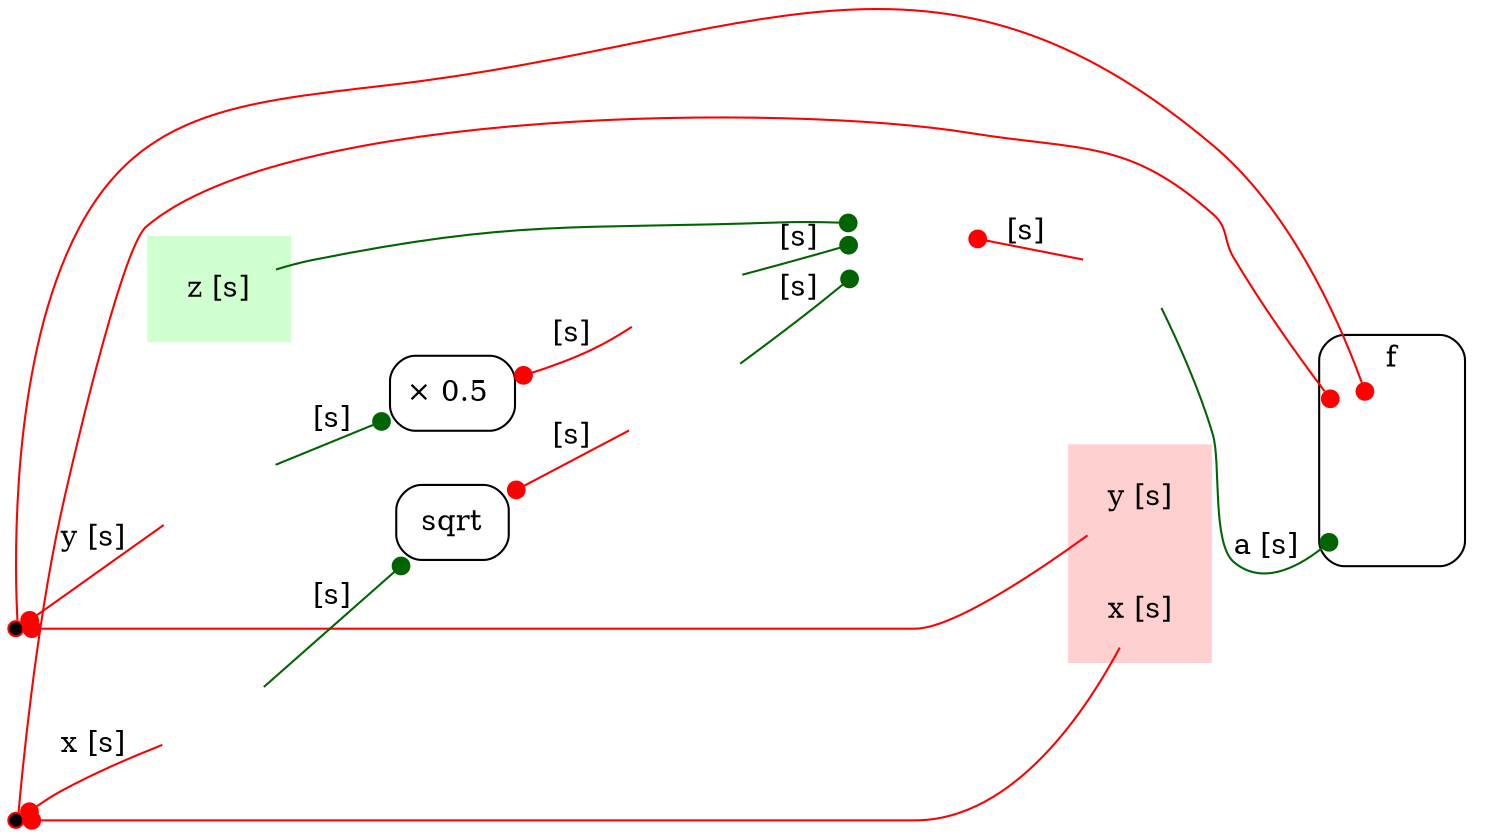 /* Generated by GvGen v.0.9.1 (http://www.picviz.com/sections/opensource/gvgen.html) */

digraph G {
rankdir=LR;
   subgraph cluster1 {
   color="white";
bgcolor="#d0FFd0";
shape="plaintext";
label="";
      node14 [shape="none",label="z [s]"];
   }
   node2 [shape="box",style="rounded",label="× 0.5 "];
   subgraph cluster3 {
   shape="box";
style="rounded";
label="f";
      node4 [shape="none",fixedsize="true",imagescale="true",image="/var/folders/kf/_zwsc1_j2wn8smr7xtrrpnxc0000gn/T/tmplfRiKUdp-icons/resized/100/InvPlus2.png",label="",height="1.0"];
   }
   node5 [width="0.1",style="filled",fillcolor="black",color="red",shape="point",label=""];
   node6 [width="0.1",style="filled",fillcolor="black",color="red",shape="point",label=""];
   node7 [shape="none",fixedsize="true",imagescale="true",image="/var/folders/kf/_zwsc1_j2wn8smr7xtrrpnxc0000gn/T/tmplfRiKUdp-icons/resized/100/SumN.png",label="",height="1.0"];
   node8 [shape="box",style="rounded",label="sqrt"];
   node9 [fixedsize="true",imagescale="true",shape="plaintext",image="/var/folders/kf/_zwsc1_j2wn8smr7xtrrpnxc0000gn/T/tmplfRiKUdp-icons/resized/100/leq.png",label=""];
   node10 [fixedsize="true",imagescale="true",shape="plaintext",image="/var/folders/kf/_zwsc1_j2wn8smr7xtrrpnxc0000gn/T/tmplfRiKUdp-icons/resized/100/leq.png",label=""];
   node11 [fixedsize="true",imagescale="true",shape="plaintext",image="/var/folders/kf/_zwsc1_j2wn8smr7xtrrpnxc0000gn/T/tmplfRiKUdp-icons/resized/100/leq.png",label=""];
   node12 [fixedsize="true",imagescale="true",shape="plaintext",image="/var/folders/kf/_zwsc1_j2wn8smr7xtrrpnxc0000gn/T/tmplfRiKUdp-icons/resized/100/leq.png",label=""];
   node13 [fixedsize="true",imagescale="true",shape="plaintext",image="/var/folders/kf/_zwsc1_j2wn8smr7xtrrpnxc0000gn/T/tmplfRiKUdp-icons/resized/100/leq.png",label=""];
   subgraph cluster15 {
   color="white";
bgcolor="#FFd0d0";
shape="plaintext";
label="";
      node17 [shape="none",label="x [s]"];
      node16 [shape="none",label="y [s]"];
   }
node14->node7 [color="darkgreen",arrowhead="dot",arrowtail="none",dir="both"];
node14->node2 [style="invis"];
node14->node12 [style="invis"];
node4->node5 [arrowhead="none",weight="0",constraint="false",color="red",arrowtail="dot",dir="both"];
node4->node6 [arrowhead="none",weight="0",constraint="false",color="red",arrowtail="dot",dir="both"];
node2->node12 [arrowhead="none",weight="0",color="red",arrowtail="dot",dir="both",label="[s]"];
node2->node16 [style="invis"];
node5->node10 [arrowhead="none",weight="0.5",color="red",arrowtail="dot",dir="both",label="y [s]"];
node5->node16 [color="red",arrowtail="dot",arrowhead="none",dir="both"];
node6->node9 [arrowhead="none",weight="0.5",color="red",arrowtail="dot",dir="both",label="x [s]"];
node6->node17 [color="red",arrowtail="dot",arrowhead="none",dir="both"];
node7->node13 [arrowhead="none",weight="0.5",color="red",arrowtail="dot",dir="both",label="[s]"];
node7->node16 [style="invis"];
node8->node11 [arrowhead="none",weight="0",color="red",arrowtail="dot",dir="both",label="[s]"];
node9->node8 [arrowhead="dot",weight="0.5",color="darkgreen",arrowtail="none",dir="both",label="[s]"];
node10->node2 [arrowhead="dot",weight="0.5",color="darkgreen",arrowtail="none",dir="both",label="[s]"];
node11->node7 [arrowhead="dot",weight="0",color="darkgreen",arrowtail="none",dir="both",label="[s]"];
node12->node7 [arrowhead="dot",weight="0",color="darkgreen",arrowtail="none",dir="both",label="[s]"];
node12->node16 [style="invis"];
node13->node4 [arrowhead="dot",weight="0.5",color="darkgreen",arrowtail="none",dir="both",label="a [s]"];
}
